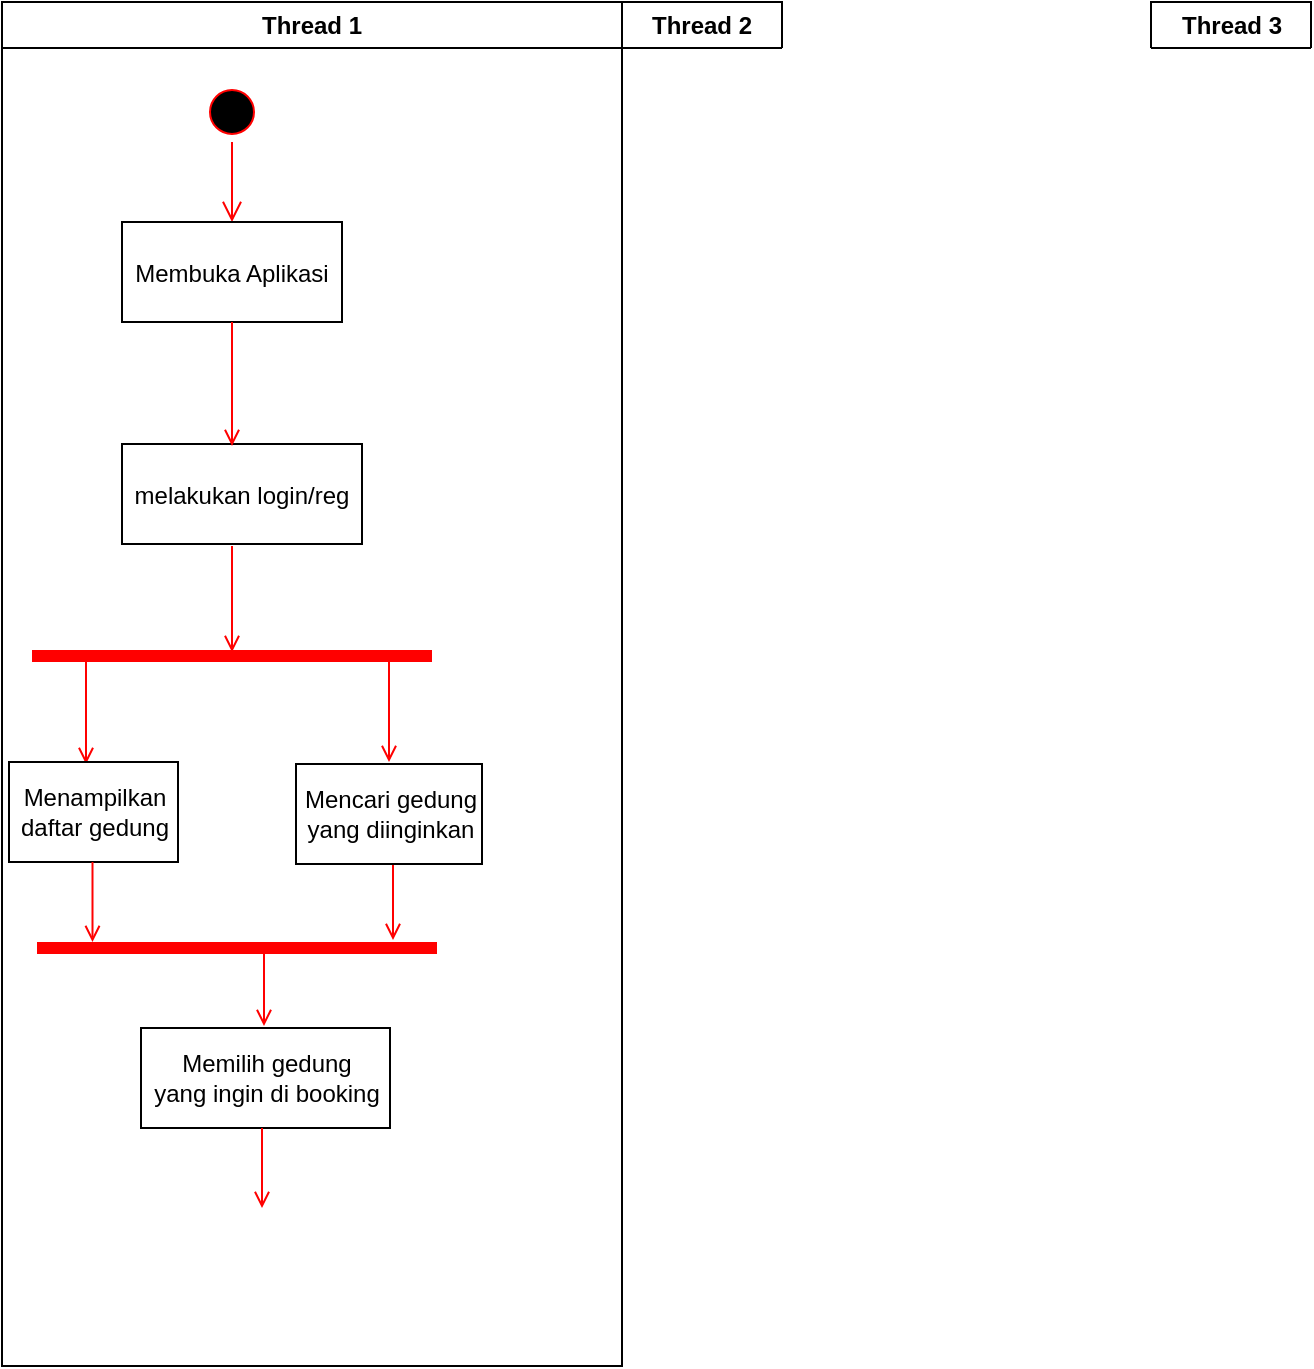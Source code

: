 <mxfile version="15.8.3" type="github">
  <diagram name="Page-1" id="e7e014a7-5840-1c2e-5031-d8a46d1fe8dd">
    <mxGraphModel dx="1102" dy="572" grid="1" gridSize="10" guides="1" tooltips="1" connect="1" arrows="1" fold="1" page="1" pageScale="1" pageWidth="1169" pageHeight="826" background="#FFFFFF" math="0" shadow="0">
      <root>
        <mxCell id="0" />
        <mxCell id="1" parent="0" />
        <mxCell id="2" value="Thread 1" style="swimlane;whiteSpace=wrap" parent="1" vertex="1">
          <mxGeometry x="150" y="128" width="310" height="682" as="geometry" />
        </mxCell>
        <mxCell id="5" value="" style="ellipse;shape=startState;fillColor=#000000;strokeColor=#ff0000;" parent="2" vertex="1">
          <mxGeometry x="100" y="40" width="30" height="30" as="geometry" />
        </mxCell>
        <mxCell id="6" value="" style="edgeStyle=elbowEdgeStyle;elbow=horizontal;verticalAlign=bottom;endArrow=open;endSize=8;strokeColor=#FF0000;endFill=1;rounded=0" parent="2" source="5" target="7" edge="1">
          <mxGeometry x="100" y="40" as="geometry">
            <mxPoint x="115" y="110" as="targetPoint" />
          </mxGeometry>
        </mxCell>
        <mxCell id="7" value="Membuka Aplikasi" style="" parent="2" vertex="1">
          <mxGeometry x="60" y="110" width="110" height="50" as="geometry" />
        </mxCell>
        <mxCell id="8" value="melakukan login/reg" style="" parent="2" vertex="1">
          <mxGeometry x="60" y="221" width="120" height="50" as="geometry" />
        </mxCell>
        <mxCell id="9" value="" style="endArrow=open;strokeColor=#FF0000;endFill=1;rounded=0" parent="2" source="7" edge="1">
          <mxGeometry relative="1" as="geometry">
            <mxPoint x="115" y="222" as="targetPoint" />
          </mxGeometry>
        </mxCell>
        <mxCell id="11" value="" style="endArrow=open;strokeColor=#FF0000;endFill=1;rounded=0;" parent="2" edge="1">
          <mxGeometry relative="1" as="geometry">
            <mxPoint x="115" y="325" as="targetPoint" />
            <mxPoint x="115" y="272" as="sourcePoint" />
          </mxGeometry>
        </mxCell>
        <mxCell id="McUw8dThLIIsyM1gTo71-46" value="" style="shape=line;html=1;strokeWidth=6;strokeColor=#ff0000;" parent="2" vertex="1">
          <mxGeometry x="15" y="322" width="200" height="10" as="geometry" />
        </mxCell>
        <mxCell id="McUw8dThLIIsyM1gTo71-48" value="" style="endArrow=open;strokeColor=#FF0000;endFill=1;rounded=0" parent="2" edge="1">
          <mxGeometry relative="1" as="geometry">
            <mxPoint x="42" y="326" as="sourcePoint" />
            <mxPoint x="42" y="381" as="targetPoint" />
          </mxGeometry>
        </mxCell>
        <mxCell id="McUw8dThLIIsyM1gTo71-50" value="&lt;div&gt;Menampilkan&lt;/div&gt;&lt;div&gt;daftar gedung&lt;/div&gt;" style="html=1;" parent="2" vertex="1">
          <mxGeometry x="3.5" y="380" width="84.5" height="50" as="geometry" />
        </mxCell>
        <mxCell id="McUw8dThLIIsyM1gTo71-54" value="" style="endArrow=open;strokeColor=#FF0000;endFill=1;rounded=0;" parent="2" edge="1">
          <mxGeometry relative="1" as="geometry">
            <mxPoint x="195.5" y="429" as="sourcePoint" />
            <mxPoint x="195.5" y="469" as="targetPoint" />
            <Array as="points">
              <mxPoint x="195.5" y="439" />
            </Array>
          </mxGeometry>
        </mxCell>
        <mxCell id="McUw8dThLIIsyM1gTo71-58" value="" style="endArrow=open;strokeColor=#FF0000;endFill=1;rounded=0;" parent="2" edge="1">
          <mxGeometry relative="1" as="geometry">
            <mxPoint x="45.25" y="430" as="sourcePoint" />
            <mxPoint x="45.25" y="470" as="targetPoint" />
            <Array as="points">
              <mxPoint x="45.25" y="440" />
            </Array>
          </mxGeometry>
        </mxCell>
        <mxCell id="McUw8dThLIIsyM1gTo71-60" value="&lt;div&gt;Memilih gedung&lt;/div&gt;&lt;div&gt;yang ingin di booking&lt;br&gt;&lt;/div&gt;" style="html=1;" parent="2" vertex="1">
          <mxGeometry x="69.5" y="513" width="124.5" height="50" as="geometry" />
        </mxCell>
        <mxCell id="3" value="Thread 2" style="swimlane;whiteSpace=wrap" parent="1" vertex="1" collapsed="1">
          <mxGeometry x="460" y="128" width="80" height="23" as="geometry">
            <mxRectangle x="450" y="130" width="274.5" height="568" as="alternateBounds" />
          </mxGeometry>
        </mxCell>
        <mxCell id="13" value="" style="ellipse;shape=startState;fillColor=#000000;strokeColor=#ff0000;" parent="3" vertex="1">
          <mxGeometry x="60" y="40" width="30" height="30" as="geometry" />
        </mxCell>
        <mxCell id="14" value="" style="edgeStyle=elbowEdgeStyle;elbow=horizontal;verticalAlign=bottom;endArrow=open;endSize=8;strokeColor=#FF0000;endFill=1;rounded=0" parent="3" source="13" target="15" edge="1">
          <mxGeometry x="40" y="20" as="geometry">
            <mxPoint x="55" y="90" as="targetPoint" />
          </mxGeometry>
        </mxCell>
        <mxCell id="15" value="idle" style="" parent="3" vertex="1">
          <mxGeometry x="20" y="110" width="110" height="50" as="geometry" />
        </mxCell>
        <mxCell id="16" value="check for &#xa;new commands" style="" parent="3" vertex="1">
          <mxGeometry x="20" y="220" width="110" height="50" as="geometry" />
        </mxCell>
        <mxCell id="17" value="" style="endArrow=open;strokeColor=#FF0000;endFill=1;rounded=0" parent="3" source="15" target="16" edge="1">
          <mxGeometry relative="1" as="geometry" />
        </mxCell>
        <mxCell id="18" value="command queue" style="" parent="3" vertex="1">
          <mxGeometry x="20" y="325" width="110" height="50" as="geometry" />
        </mxCell>
        <mxCell id="19" value="" style="endArrow=open;strokeColor=#FF0000;endFill=1;rounded=0" parent="3" source="16" target="18" edge="1">
          <mxGeometry relative="1" as="geometry" />
        </mxCell>
        <mxCell id="21" value="queue empty" style="rhombus;fillColor=#ffffc0;strokeColor=#ff0000;" parent="3" vertex="1">
          <mxGeometry x="150" y="225" width="80" height="40" as="geometry" />
        </mxCell>
        <mxCell id="22" value="yes" style="edgeStyle=elbowEdgeStyle;elbow=horizontal;align=left;verticalAlign=bottom;endArrow=open;endSize=8;strokeColor=#FF0000;exitX=0.5;exitY=0;endFill=1;rounded=0;entryX=0.75;entryY=0.5;entryPerimeter=0" parent="3" source="21" target="25" edge="1">
          <mxGeometry x="-1" relative="1" as="geometry">
            <mxPoint x="160" y="150" as="targetPoint" />
            <Array as="points">
              <mxPoint x="190" y="180" />
            </Array>
          </mxGeometry>
        </mxCell>
        <mxCell id="23" value="no" style="edgeStyle=elbowEdgeStyle;elbow=horizontal;align=left;verticalAlign=top;endArrow=open;endSize=8;strokeColor=#FF0000;endFill=1;rounded=0" parent="3" source="21" target="30" edge="1">
          <mxGeometry x="-1" relative="1" as="geometry">
            <mxPoint x="190" y="305" as="targetPoint" />
          </mxGeometry>
        </mxCell>
        <mxCell id="24" value="" style="endArrow=open;strokeColor=#FF0000;endFill=1;rounded=0" parent="3" source="16" target="21" edge="1">
          <mxGeometry relative="1" as="geometry" />
        </mxCell>
        <mxCell id="25" value="" style="shape=line;strokeWidth=6;strokeColor=#ff0000;rotation=90" parent="3" vertex="1">
          <mxGeometry x="130" y="127.5" width="50" height="15" as="geometry" />
        </mxCell>
        <mxCell id="26" value="" style="edgeStyle=elbowEdgeStyle;elbow=horizontal;verticalAlign=bottom;endArrow=open;endSize=8;strokeColor=#FF0000;endFill=1;rounded=0" parent="3" source="25" target="15" edge="1">
          <mxGeometry x="130" y="90" as="geometry">
            <mxPoint x="230" y="140" as="targetPoint" />
          </mxGeometry>
        </mxCell>
        <mxCell id="30" value="dispatch&#xa;command&#xa;worker thread" style="" parent="3" vertex="1">
          <mxGeometry x="140" y="325" width="110" height="50" as="geometry" />
        </mxCell>
        <mxCell id="31" value="critical&#xa;section" style="shape=note;whiteSpace=wrap;size=17" parent="3" vertex="1">
          <mxGeometry x="105" y="490" width="100" height="50" as="geometry" />
        </mxCell>
        <mxCell id="32" value="" style="endArrow=none;strokeColor=#FF0000;endFill=0;rounded=0;dashed=1" parent="3" source="18" target="31" edge="1">
          <mxGeometry relative="1" as="geometry" />
        </mxCell>
        <mxCell id="34" value="" style="whiteSpace=wrap;strokeColor=#FF0000;fillColor=#FF0000" parent="3" vertex="1">
          <mxGeometry x="245" y="395" width="5" height="45" as="geometry" />
        </mxCell>
        <mxCell id="41" value="" style="edgeStyle=elbowEdgeStyle;elbow=horizontal;entryX=0;entryY=0.5;strokeColor=#FF0000;endArrow=open;endFill=1;rounded=0" parent="3" source="30" target="34" edge="1">
          <mxGeometry width="100" height="100" relative="1" as="geometry">
            <mxPoint x="60" y="480" as="sourcePoint" />
            <mxPoint x="160" y="380" as="targetPoint" />
            <Array as="points">
              <mxPoint x="195" y="400" />
            </Array>
          </mxGeometry>
        </mxCell>
        <mxCell id="4" value="Thread 3" style="swimlane;whiteSpace=wrap" parent="1" vertex="1" collapsed="1">
          <mxGeometry x="724.5" y="128" width="80" height="23" as="geometry">
            <mxRectangle x="724.5" y="128" width="280" height="570" as="alternateBounds" />
          </mxGeometry>
        </mxCell>
        <mxCell id="33" value="process&#xa;command" style="" parent="4" vertex="1">
          <mxGeometry x="90" y="405" width="110" height="50" as="geometry" />
        </mxCell>
        <mxCell id="35" value="" style="edgeStyle=elbowEdgeStyle;elbow=horizontal;strokeColor=#FF0000;endArrow=open;endFill=1;rounded=0;entryX=0.25;entryY=0.5;entryPerimeter=0" parent="4" target="25" edge="1">
          <mxGeometry width="100" height="100" relative="1" as="geometry">
            <mxPoint x="-30" y="410" as="sourcePoint" />
            <mxPoint x="-120" y="120" as="targetPoint" />
            <Array as="points">
              <mxPoint x="-10" y="135" />
            </Array>
          </mxGeometry>
        </mxCell>
        <mxCell id="37" value="" style="edgeStyle=none;strokeColor=#FF0000;endArrow=open;endFill=1;rounded=0" parent="4" target="33" edge="1">
          <mxGeometry width="100" height="100" relative="1" as="geometry">
            <mxPoint x="-30" y="429.5" as="sourcePoint" />
            <mxPoint x="90" y="429.5" as="targetPoint" />
          </mxGeometry>
        </mxCell>
        <mxCell id="38" value="" style="ellipse;shape=endState;fillColor=#000000;strokeColor=#ff0000" parent="4" vertex="1">
          <mxGeometry x="130" y="500" width="30" height="30" as="geometry" />
        </mxCell>
        <mxCell id="39" value="" style="endArrow=open;strokeColor=#FF0000;endFill=1;rounded=0" parent="4" source="33" target="38" edge="1">
          <mxGeometry relative="1" as="geometry" />
        </mxCell>
        <mxCell id="McUw8dThLIIsyM1gTo71-49" value="" style="endArrow=open;strokeColor=#FF0000;endFill=1;rounded=0" parent="1" edge="1">
          <mxGeometry relative="1" as="geometry">
            <mxPoint x="343.5" y="453" as="sourcePoint" />
            <mxPoint x="343.5" y="508" as="targetPoint" />
          </mxGeometry>
        </mxCell>
        <mxCell id="McUw8dThLIIsyM1gTo71-51" value="&lt;div&gt;Mencari gedung&lt;/div&gt;&lt;div&gt;yang diinginkan&lt;br&gt;&lt;/div&gt;" style="html=1;" parent="1" vertex="1">
          <mxGeometry x="297" y="509" width="93" height="50" as="geometry" />
        </mxCell>
        <mxCell id="McUw8dThLIIsyM1gTo71-52" value="" style="shape=line;html=1;strokeWidth=6;strokeColor=#ff0000;" parent="1" vertex="1">
          <mxGeometry x="167.5" y="596" width="200" height="10" as="geometry" />
        </mxCell>
        <mxCell id="McUw8dThLIIsyM1gTo71-59" value="" style="endArrow=open;strokeColor=#FF0000;endFill=1;rounded=0;" parent="1" edge="1">
          <mxGeometry relative="1" as="geometry">
            <mxPoint x="281" y="600" as="sourcePoint" />
            <mxPoint x="281" y="640" as="targetPoint" />
            <Array as="points">
              <mxPoint x="281" y="610" />
            </Array>
          </mxGeometry>
        </mxCell>
        <mxCell id="F-Zt-NVjYkf_ubWip2lY-44" value="" style="endArrow=open;strokeColor=#FF0000;endFill=1;rounded=0;" edge="1" parent="1">
          <mxGeometry relative="1" as="geometry">
            <mxPoint x="280" y="691" as="sourcePoint" />
            <mxPoint x="280" y="731" as="targetPoint" />
            <Array as="points">
              <mxPoint x="280" y="701" />
            </Array>
          </mxGeometry>
        </mxCell>
      </root>
    </mxGraphModel>
  </diagram>
</mxfile>
